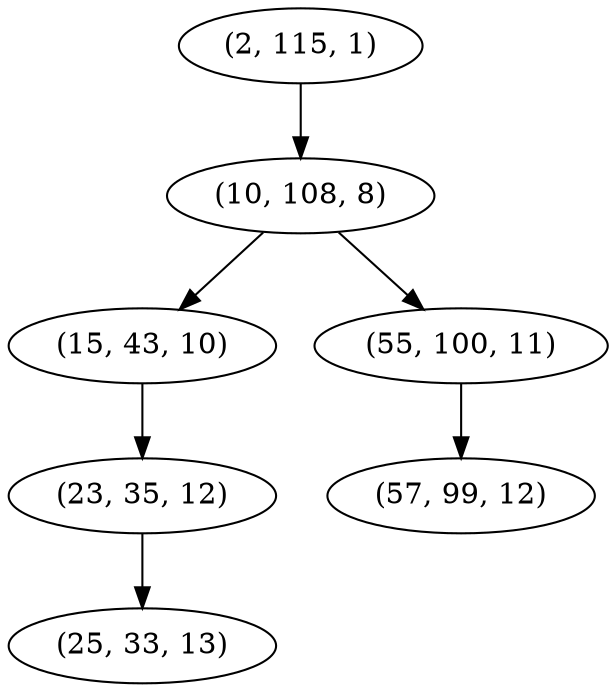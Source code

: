 digraph tree {
    "(2, 115, 1)";
    "(10, 108, 8)";
    "(15, 43, 10)";
    "(23, 35, 12)";
    "(25, 33, 13)";
    "(55, 100, 11)";
    "(57, 99, 12)";
    "(2, 115, 1)" -> "(10, 108, 8)";
    "(10, 108, 8)" -> "(15, 43, 10)";
    "(10, 108, 8)" -> "(55, 100, 11)";
    "(15, 43, 10)" -> "(23, 35, 12)";
    "(23, 35, 12)" -> "(25, 33, 13)";
    "(55, 100, 11)" -> "(57, 99, 12)";
}
